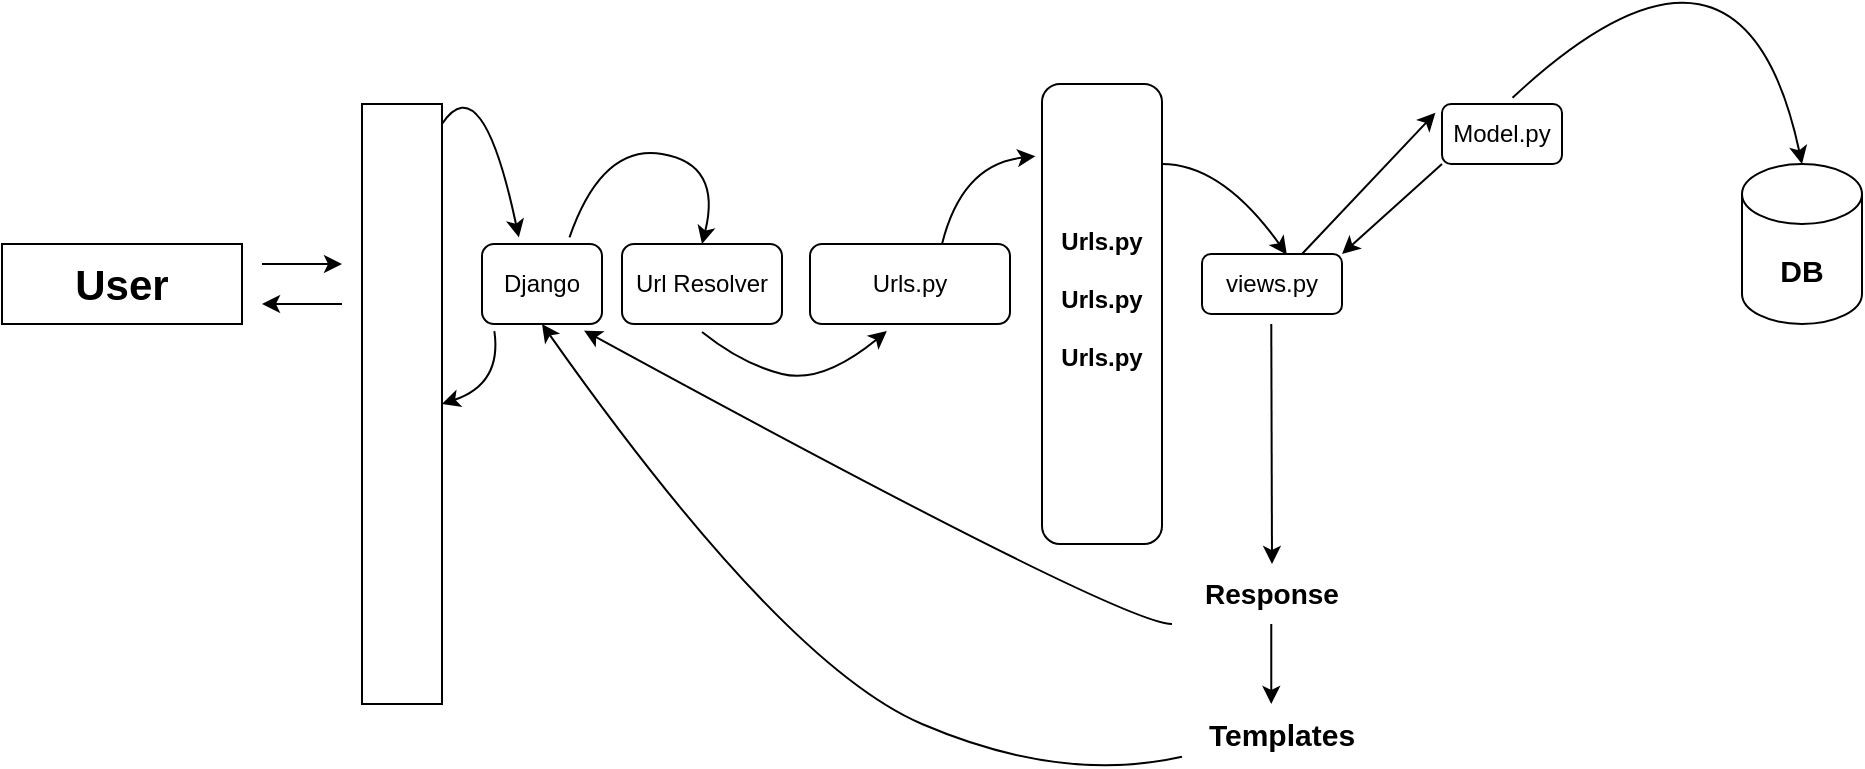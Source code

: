 <mxfile version="24.7.16">
  <diagram name="Page-1" id="j-lT6MA5hu-zF4EUhWYv">
    <mxGraphModel dx="1024" dy="531" grid="1" gridSize="10" guides="1" tooltips="1" connect="1" arrows="1" fold="1" page="1" pageScale="1" pageWidth="700" pageHeight="1000" math="0" shadow="0">
      <root>
        <mxCell id="0" />
        <mxCell id="1" parent="0" />
        <mxCell id="tLhd8bqxnXsY4mrxMTSh-1" value="&lt;b&gt;&lt;font style=&quot;font-size: 21px;&quot;&gt;User&lt;/font&gt;&lt;/b&gt;" style="rounded=0;whiteSpace=wrap;html=1;" vertex="1" parent="1">
          <mxGeometry x="10" y="200" width="120" height="40" as="geometry" />
        </mxCell>
        <mxCell id="tLhd8bqxnXsY4mrxMTSh-4" value="" style="rounded=0;whiteSpace=wrap;html=1;" vertex="1" parent="1">
          <mxGeometry x="190" y="130" width="40" height="300" as="geometry" />
        </mxCell>
        <mxCell id="tLhd8bqxnXsY4mrxMTSh-5" value="" style="endArrow=classic;html=1;rounded=0;" edge="1" parent="1">
          <mxGeometry width="50" height="50" relative="1" as="geometry">
            <mxPoint x="140" y="210" as="sourcePoint" />
            <mxPoint x="180" y="210" as="targetPoint" />
          </mxGeometry>
        </mxCell>
        <mxCell id="tLhd8bqxnXsY4mrxMTSh-6" value="" style="endArrow=classic;html=1;rounded=0;" edge="1" parent="1">
          <mxGeometry width="50" height="50" relative="1" as="geometry">
            <mxPoint x="180" y="230" as="sourcePoint" />
            <mxPoint x="140" y="230" as="targetPoint" />
          </mxGeometry>
        </mxCell>
        <mxCell id="tLhd8bqxnXsY4mrxMTSh-9" value="Django" style="rounded=1;whiteSpace=wrap;html=1;" vertex="1" parent="1">
          <mxGeometry x="250" y="200" width="60" height="40" as="geometry" />
        </mxCell>
        <mxCell id="tLhd8bqxnXsY4mrxMTSh-10" value="" style="curved=1;endArrow=classic;html=1;rounded=0;exitX=0.729;exitY=-0.082;exitDx=0;exitDy=0;exitPerimeter=0;entryX=0.5;entryY=0;entryDx=0;entryDy=0;" edge="1" parent="1" source="tLhd8bqxnXsY4mrxMTSh-9" target="tLhd8bqxnXsY4mrxMTSh-11">
          <mxGeometry width="50" height="50" relative="1" as="geometry">
            <mxPoint x="380" y="200" as="sourcePoint" />
            <mxPoint x="430" y="197" as="targetPoint" />
            <Array as="points">
              <mxPoint x="310" y="150" />
              <mxPoint x="370" y="160" />
            </Array>
          </mxGeometry>
        </mxCell>
        <mxCell id="tLhd8bqxnXsY4mrxMTSh-11" value="Url Resolver" style="rounded=1;whiteSpace=wrap;html=1;" vertex="1" parent="1">
          <mxGeometry x="320" y="200" width="80" height="40" as="geometry" />
        </mxCell>
        <mxCell id="tLhd8bqxnXsY4mrxMTSh-12" value="" style="curved=1;endArrow=classic;html=1;rounded=0;exitX=0.103;exitY=1.089;exitDx=0;exitDy=0;exitPerimeter=0;entryX=1;entryY=0.5;entryDx=0;entryDy=0;" edge="1" parent="1" source="tLhd8bqxnXsY4mrxMTSh-9" target="tLhd8bqxnXsY4mrxMTSh-4">
          <mxGeometry width="50" height="50" relative="1" as="geometry">
            <mxPoint x="350" y="320" as="sourcePoint" />
            <mxPoint x="250" y="280" as="targetPoint" />
            <Array as="points">
              <mxPoint x="260" y="270" />
            </Array>
          </mxGeometry>
        </mxCell>
        <mxCell id="tLhd8bqxnXsY4mrxMTSh-13" value="Urls.py" style="rounded=1;whiteSpace=wrap;html=1;" vertex="1" parent="1">
          <mxGeometry x="414" y="200" width="100" height="40" as="geometry" />
        </mxCell>
        <mxCell id="tLhd8bqxnXsY4mrxMTSh-15" value="" style="curved=1;endArrow=classic;html=1;rounded=0;entryX=0.307;entryY=-0.082;entryDx=0;entryDy=0;entryPerimeter=0;" edge="1" parent="1" target="tLhd8bqxnXsY4mrxMTSh-9">
          <mxGeometry width="50" height="50" relative="1" as="geometry">
            <mxPoint x="230" y="140" as="sourcePoint" />
            <mxPoint x="310.05" y="200" as="targetPoint" />
            <Array as="points">
              <mxPoint x="250" y="110" />
            </Array>
          </mxGeometry>
        </mxCell>
        <mxCell id="tLhd8bqxnXsY4mrxMTSh-16" value="&lt;b&gt;Urls.py&lt;/b&gt;&lt;div&gt;&lt;b&gt;&lt;br&gt;&lt;/b&gt;&lt;/div&gt;&lt;div&gt;&lt;div&gt;&lt;b&gt;Urls.py&lt;/b&gt;&lt;/div&gt;&lt;div&gt;&lt;b&gt;&lt;br&gt;&lt;/b&gt;&lt;div&gt;&lt;b&gt;Urls.py&lt;/b&gt;&lt;div&gt;&lt;br&gt;&lt;/div&gt;&lt;/div&gt;&lt;/div&gt;&lt;/div&gt;" style="rounded=1;whiteSpace=wrap;html=1;" vertex="1" parent="1">
          <mxGeometry x="530" y="120" width="60" height="230" as="geometry" />
        </mxCell>
        <mxCell id="tLhd8bqxnXsY4mrxMTSh-17" value="" style="curved=1;endArrow=classic;html=1;rounded=0;entryX=0.384;entryY=1.089;entryDx=0;entryDy=0;entryPerimeter=0;" edge="1" parent="1" target="tLhd8bqxnXsY4mrxMTSh-13">
          <mxGeometry width="50" height="50" relative="1" as="geometry">
            <mxPoint x="360" y="244" as="sourcePoint" />
            <mxPoint x="450" y="250" as="targetPoint" />
            <Array as="points">
              <mxPoint x="380" y="260" />
              <mxPoint x="420" y="270" />
            </Array>
          </mxGeometry>
        </mxCell>
        <mxCell id="tLhd8bqxnXsY4mrxMTSh-18" value="" style="curved=1;endArrow=classic;html=1;rounded=0;entryX=-0.055;entryY=0.157;entryDx=0;entryDy=0;entryPerimeter=0;" edge="1" parent="1" target="tLhd8bqxnXsY4mrxMTSh-16">
          <mxGeometry width="50" height="50" relative="1" as="geometry">
            <mxPoint x="480" y="200" as="sourcePoint" />
            <mxPoint x="514" y="140" as="targetPoint" />
            <Array as="points">
              <mxPoint x="480" y="200" />
              <mxPoint x="490" y="160" />
            </Array>
          </mxGeometry>
        </mxCell>
        <mxCell id="tLhd8bqxnXsY4mrxMTSh-19" value="views.py" style="rounded=1;whiteSpace=wrap;html=1;" vertex="1" parent="1">
          <mxGeometry x="610" y="205" width="70" height="30" as="geometry" />
        </mxCell>
        <mxCell id="tLhd8bqxnXsY4mrxMTSh-20" value="" style="curved=1;endArrow=classic;html=1;rounded=0;entryX=0.606;entryY=0.01;entryDx=0;entryDy=0;entryPerimeter=0;" edge="1" parent="1" target="tLhd8bqxnXsY4mrxMTSh-19">
          <mxGeometry width="50" height="50" relative="1" as="geometry">
            <mxPoint x="590" y="160" as="sourcePoint" />
            <mxPoint x="650" y="190" as="targetPoint" />
            <Array as="points">
              <mxPoint x="620" y="160" />
            </Array>
          </mxGeometry>
        </mxCell>
        <mxCell id="tLhd8bqxnXsY4mrxMTSh-21" value="" style="endArrow=classic;html=1;rounded=0;entryX=0.5;entryY=0;entryDx=0;entryDy=0;" edge="1" parent="1" target="c7RCAVizaGSI6eoNCR5v-1">
          <mxGeometry width="50" height="50" relative="1" as="geometry">
            <mxPoint x="644.64" y="240" as="sourcePoint" />
            <mxPoint x="644.64" y="290" as="targetPoint" />
          </mxGeometry>
        </mxCell>
        <mxCell id="tLhd8bqxnXsY4mrxMTSh-22" value="Model.py" style="rounded=1;whiteSpace=wrap;html=1;" vertex="1" parent="1">
          <mxGeometry x="730" y="130" width="60" height="30" as="geometry" />
        </mxCell>
        <mxCell id="tLhd8bqxnXsY4mrxMTSh-25" value="" style="endArrow=classic;html=1;rounded=0;exitX=0;exitY=1;exitDx=0;exitDy=0;exitPerimeter=0;" edge="1" parent="1" source="tLhd8bqxnXsY4mrxMTSh-22">
          <mxGeometry width="50" height="50" relative="1" as="geometry">
            <mxPoint x="710" y="175" as="sourcePoint" />
            <mxPoint x="680" y="205" as="targetPoint" />
          </mxGeometry>
        </mxCell>
        <mxCell id="tLhd8bqxnXsY4mrxMTSh-26" value="" style="endArrow=classic;html=1;rounded=0;entryX=-0.055;entryY=0.148;entryDx=0;entryDy=0;entryPerimeter=0;" edge="1" parent="1" target="tLhd8bqxnXsY4mrxMTSh-22">
          <mxGeometry width="50" height="50" relative="1" as="geometry">
            <mxPoint x="660" y="205" as="sourcePoint" />
            <mxPoint x="710" y="155" as="targetPoint" />
          </mxGeometry>
        </mxCell>
        <mxCell id="c7RCAVizaGSI6eoNCR5v-1" value="&lt;b&gt;&lt;font style=&quot;font-size: 14px;&quot;&gt;Response&lt;/font&gt;&lt;/b&gt;" style="text;html=1;align=center;verticalAlign=middle;whiteSpace=wrap;rounded=0;" vertex="1" parent="1">
          <mxGeometry x="595" y="360" width="100" height="30" as="geometry" />
        </mxCell>
        <mxCell id="c7RCAVizaGSI6eoNCR5v-4" value="" style="endArrow=classic;html=1;rounded=0;" edge="1" parent="1">
          <mxGeometry width="50" height="50" relative="1" as="geometry">
            <mxPoint x="644.64" y="390" as="sourcePoint" />
            <mxPoint x="644.64" y="430" as="targetPoint" />
          </mxGeometry>
        </mxCell>
        <mxCell id="c7RCAVizaGSI6eoNCR5v-5" value="&lt;b style=&quot;font-size: 15px;&quot;&gt;Templates&lt;/b&gt;" style="text;html=1;align=center;verticalAlign=middle;whiteSpace=wrap;rounded=0;fontSize=15;" vertex="1" parent="1">
          <mxGeometry x="600" y="430" width="100" height="30" as="geometry" />
        </mxCell>
        <mxCell id="c7RCAVizaGSI6eoNCR5v-6" value="" style="curved=1;endArrow=classic;html=1;rounded=0;entryX=0.5;entryY=1;entryDx=0;entryDy=0;" edge="1" parent="1" source="c7RCAVizaGSI6eoNCR5v-5" target="tLhd8bqxnXsY4mrxMTSh-9">
          <mxGeometry width="50" height="50" relative="1" as="geometry">
            <mxPoint x="439" y="440" as="sourcePoint" />
            <mxPoint x="489" y="390" as="targetPoint" />
            <Array as="points">
              <mxPoint x="540" y="470" />
              <mxPoint x="400" y="410" />
            </Array>
          </mxGeometry>
        </mxCell>
        <mxCell id="c7RCAVizaGSI6eoNCR5v-7" value="" style="curved=1;endArrow=classic;html=1;rounded=0;entryX=0.85;entryY=1.082;entryDx=0;entryDy=0;entryPerimeter=0;exitX=0;exitY=1;exitDx=0;exitDy=0;" edge="1" parent="1" source="c7RCAVizaGSI6eoNCR5v-1" target="tLhd8bqxnXsY4mrxMTSh-9">
          <mxGeometry width="50" height="50" relative="1" as="geometry">
            <mxPoint x="550" y="410" as="sourcePoint" />
            <mxPoint x="450" y="270" as="targetPoint" />
            <Array as="points">
              <mxPoint x="570" y="390" />
            </Array>
          </mxGeometry>
        </mxCell>
        <mxCell id="c7RCAVizaGSI6eoNCR5v-8" value="" style="curved=1;endArrow=classic;html=1;rounded=0;exitX=0.588;exitY=-0.105;exitDx=0;exitDy=0;exitPerimeter=0;entryX=0.5;entryY=0;entryDx=0;entryDy=0;entryPerimeter=0;" edge="1" parent="1" source="tLhd8bqxnXsY4mrxMTSh-22" target="c7RCAVizaGSI6eoNCR5v-9">
          <mxGeometry width="50" height="50" relative="1" as="geometry">
            <mxPoint x="770" y="120" as="sourcePoint" />
            <mxPoint x="910" y="160" as="targetPoint" />
            <Array as="points">
              <mxPoint x="880" y="20" />
            </Array>
          </mxGeometry>
        </mxCell>
        <mxCell id="c7RCAVizaGSI6eoNCR5v-9" value="&lt;b&gt;&lt;font style=&quot;font-size: 15px;&quot;&gt;DB&lt;/font&gt;&lt;/b&gt;" style="shape=cylinder3;whiteSpace=wrap;html=1;boundedLbl=1;backgroundOutline=1;size=15;" vertex="1" parent="1">
          <mxGeometry x="880" y="160" width="60" height="80" as="geometry" />
        </mxCell>
      </root>
    </mxGraphModel>
  </diagram>
</mxfile>
